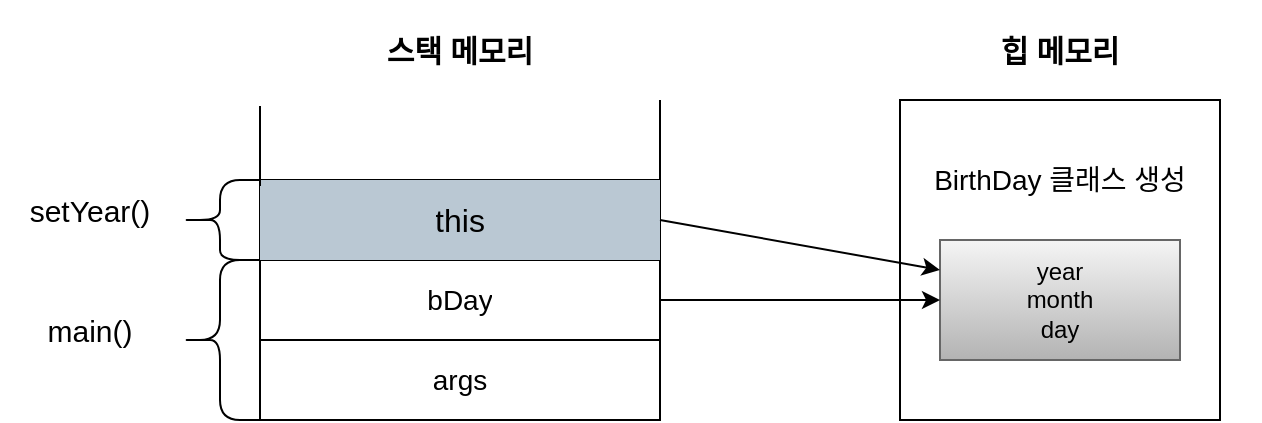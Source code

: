 <mxfile version="22.0.2" type="device">
  <diagram name="페이지-1" id="adXr2br0n9qX2C05nQ_L">
    <mxGraphModel dx="1927" dy="809" grid="1" gridSize="10" guides="1" tooltips="1" connect="1" arrows="1" fold="1" page="1" pageScale="1" pageWidth="827" pageHeight="1169" math="0" shadow="0">
      <root>
        <mxCell id="0" />
        <mxCell id="1" parent="0" />
        <mxCell id="jIIGVnceNaHy1esjXPDy-6" value="" style="shape=table;startSize=0;container=1;collapsible=0;childLayout=tableLayout;fontSize=14;" vertex="1" parent="1">
          <mxGeometry x="120" y="280" width="200" height="120" as="geometry" />
        </mxCell>
        <mxCell id="jIIGVnceNaHy1esjXPDy-7" value="" style="shape=tableRow;horizontal=0;startSize=0;swimlaneHead=0;swimlaneBody=0;strokeColor=inherit;top=0;left=0;bottom=0;right=0;collapsible=0;dropTarget=0;fillColor=none;points=[[0,0.5],[1,0.5]];portConstraint=eastwest;fontSize=14;" vertex="1" parent="jIIGVnceNaHy1esjXPDy-6">
          <mxGeometry width="200" height="40" as="geometry" />
        </mxCell>
        <mxCell id="jIIGVnceNaHy1esjXPDy-8" value="this" style="shape=partialRectangle;html=1;whiteSpace=wrap;connectable=0;strokeColor=#23445d;overflow=hidden;fillColor=#bac8d3;top=0;left=0;bottom=0;right=0;pointerEvents=1;fontSize=16;" vertex="1" parent="jIIGVnceNaHy1esjXPDy-7">
          <mxGeometry width="200" height="40" as="geometry">
            <mxRectangle width="200" height="40" as="alternateBounds" />
          </mxGeometry>
        </mxCell>
        <mxCell id="jIIGVnceNaHy1esjXPDy-11" value="" style="shape=tableRow;horizontal=0;startSize=0;swimlaneHead=0;swimlaneBody=0;strokeColor=inherit;top=0;left=0;bottom=0;right=0;collapsible=0;dropTarget=0;fillColor=none;points=[[0,0.5],[1,0.5]];portConstraint=eastwest;fontSize=16;" vertex="1" parent="jIIGVnceNaHy1esjXPDy-6">
          <mxGeometry y="40" width="200" height="40" as="geometry" />
        </mxCell>
        <mxCell id="jIIGVnceNaHy1esjXPDy-12" value="bDay" style="shape=partialRectangle;html=1;whiteSpace=wrap;connectable=0;strokeColor=inherit;overflow=hidden;fillColor=none;top=0;left=0;bottom=0;right=0;pointerEvents=1;fontSize=14;" vertex="1" parent="jIIGVnceNaHy1esjXPDy-11">
          <mxGeometry width="200" height="40" as="geometry">
            <mxRectangle width="200" height="40" as="alternateBounds" />
          </mxGeometry>
        </mxCell>
        <mxCell id="jIIGVnceNaHy1esjXPDy-15" value="" style="shape=tableRow;horizontal=0;startSize=0;swimlaneHead=0;swimlaneBody=0;strokeColor=inherit;top=0;left=0;bottom=0;right=0;collapsible=0;dropTarget=0;fillColor=none;points=[[0,0.5],[1,0.5]];portConstraint=eastwest;fontSize=16;" vertex="1" parent="jIIGVnceNaHy1esjXPDy-6">
          <mxGeometry y="80" width="200" height="40" as="geometry" />
        </mxCell>
        <mxCell id="jIIGVnceNaHy1esjXPDy-16" value="args" style="shape=partialRectangle;html=1;whiteSpace=wrap;connectable=0;strokeColor=inherit;overflow=hidden;fillColor=none;top=0;left=0;bottom=0;right=0;pointerEvents=1;fontSize=14;" vertex="1" parent="jIIGVnceNaHy1esjXPDy-15">
          <mxGeometry width="200" height="40" as="geometry">
            <mxRectangle width="200" height="40" as="alternateBounds" />
          </mxGeometry>
        </mxCell>
        <mxCell id="jIIGVnceNaHy1esjXPDy-19" value="" style="endArrow=none;html=1;rounded=0;" edge="1" parent="1">
          <mxGeometry width="50" height="50" relative="1" as="geometry">
            <mxPoint x="120" y="283" as="sourcePoint" />
            <mxPoint x="120" y="243" as="targetPoint" />
          </mxGeometry>
        </mxCell>
        <mxCell id="jIIGVnceNaHy1esjXPDy-20" value="" style="endArrow=none;html=1;rounded=0;" edge="1" parent="1">
          <mxGeometry width="50" height="50" relative="1" as="geometry">
            <mxPoint x="320" y="280" as="sourcePoint" />
            <mxPoint x="320" y="240" as="targetPoint" />
          </mxGeometry>
        </mxCell>
        <mxCell id="jIIGVnceNaHy1esjXPDy-21" value="" style="whiteSpace=wrap;html=1;aspect=fixed;" vertex="1" parent="1">
          <mxGeometry x="440" y="240" width="160" height="160" as="geometry" />
        </mxCell>
        <mxCell id="jIIGVnceNaHy1esjXPDy-23" value="year&lt;br&gt;month&lt;br&gt;day" style="rounded=0;whiteSpace=wrap;html=1;fillColor=#f5f5f5;strokeColor=#666666;gradientColor=#b3b3b3;" vertex="1" parent="1">
          <mxGeometry x="460" y="310" width="120" height="60" as="geometry" />
        </mxCell>
        <mxCell id="jIIGVnceNaHy1esjXPDy-24" value="&lt;font style=&quot;font-size: 14px;&quot;&gt;BirthDay 클래스 생성&lt;/font&gt;" style="text;html=1;strokeColor=none;fillColor=none;align=center;verticalAlign=middle;whiteSpace=wrap;rounded=0;" vertex="1" parent="1">
          <mxGeometry x="450" y="260" width="140" height="40" as="geometry" />
        </mxCell>
        <mxCell id="jIIGVnceNaHy1esjXPDy-25" value="" style="endArrow=classic;html=1;rounded=0;exitX=1;exitY=0.5;exitDx=0;exitDy=0;entryX=0;entryY=0.25;entryDx=0;entryDy=0;" edge="1" parent="1" source="jIIGVnceNaHy1esjXPDy-7" target="jIIGVnceNaHy1esjXPDy-23">
          <mxGeometry width="50" height="50" relative="1" as="geometry">
            <mxPoint x="390" y="430" as="sourcePoint" />
            <mxPoint x="440" y="380" as="targetPoint" />
          </mxGeometry>
        </mxCell>
        <mxCell id="jIIGVnceNaHy1esjXPDy-26" value="" style="endArrow=classic;html=1;rounded=0;exitX=1;exitY=0.5;exitDx=0;exitDy=0;entryX=0;entryY=0.5;entryDx=0;entryDy=0;" edge="1" parent="1" source="jIIGVnceNaHy1esjXPDy-11" target="jIIGVnceNaHy1esjXPDy-23">
          <mxGeometry width="50" height="50" relative="1" as="geometry">
            <mxPoint x="330" y="310" as="sourcePoint" />
            <mxPoint x="470" y="335" as="targetPoint" />
          </mxGeometry>
        </mxCell>
        <mxCell id="jIIGVnceNaHy1esjXPDy-27" value="&lt;font style=&quot;font-size: 15px;&quot;&gt;&lt;b&gt;스택 메모리&lt;/b&gt;&lt;/font&gt;" style="text;html=1;strokeColor=none;fillColor=none;align=center;verticalAlign=middle;whiteSpace=wrap;rounded=0;" vertex="1" parent="1">
          <mxGeometry x="120" y="190" width="200" height="50" as="geometry" />
        </mxCell>
        <mxCell id="jIIGVnceNaHy1esjXPDy-28" value="&lt;font style=&quot;font-size: 15px;&quot;&gt;&lt;b&gt;힙 메모리&lt;/b&gt;&lt;/font&gt;" style="text;html=1;strokeColor=none;fillColor=none;align=center;verticalAlign=middle;whiteSpace=wrap;rounded=0;" vertex="1" parent="1">
          <mxGeometry x="420" y="190" width="200" height="50" as="geometry" />
        </mxCell>
        <mxCell id="jIIGVnceNaHy1esjXPDy-29" value="" style="shape=curlyBracket;whiteSpace=wrap;html=1;rounded=1;labelPosition=left;verticalLabelPosition=middle;align=right;verticalAlign=middle;" vertex="1" parent="1">
          <mxGeometry x="80" y="320" width="40" height="80" as="geometry" />
        </mxCell>
        <mxCell id="jIIGVnceNaHy1esjXPDy-30" value="" style="shape=curlyBracket;whiteSpace=wrap;html=1;rounded=1;labelPosition=left;verticalLabelPosition=middle;align=right;verticalAlign=middle;" vertex="1" parent="1">
          <mxGeometry x="80" y="280" width="40" height="40" as="geometry" />
        </mxCell>
        <mxCell id="jIIGVnceNaHy1esjXPDy-31" value="setYear()" style="text;html=1;strokeColor=none;fillColor=none;align=center;verticalAlign=middle;whiteSpace=wrap;rounded=0;fontSize=15;" vertex="1" parent="1">
          <mxGeometry x="-10" y="280" width="90" height="30" as="geometry" />
        </mxCell>
        <mxCell id="jIIGVnceNaHy1esjXPDy-32" value="main()" style="text;html=1;strokeColor=none;fillColor=none;align=center;verticalAlign=middle;whiteSpace=wrap;rounded=0;fontSize=15;" vertex="1" parent="1">
          <mxGeometry x="-10" y="340" width="90" height="30" as="geometry" />
        </mxCell>
      </root>
    </mxGraphModel>
  </diagram>
</mxfile>
